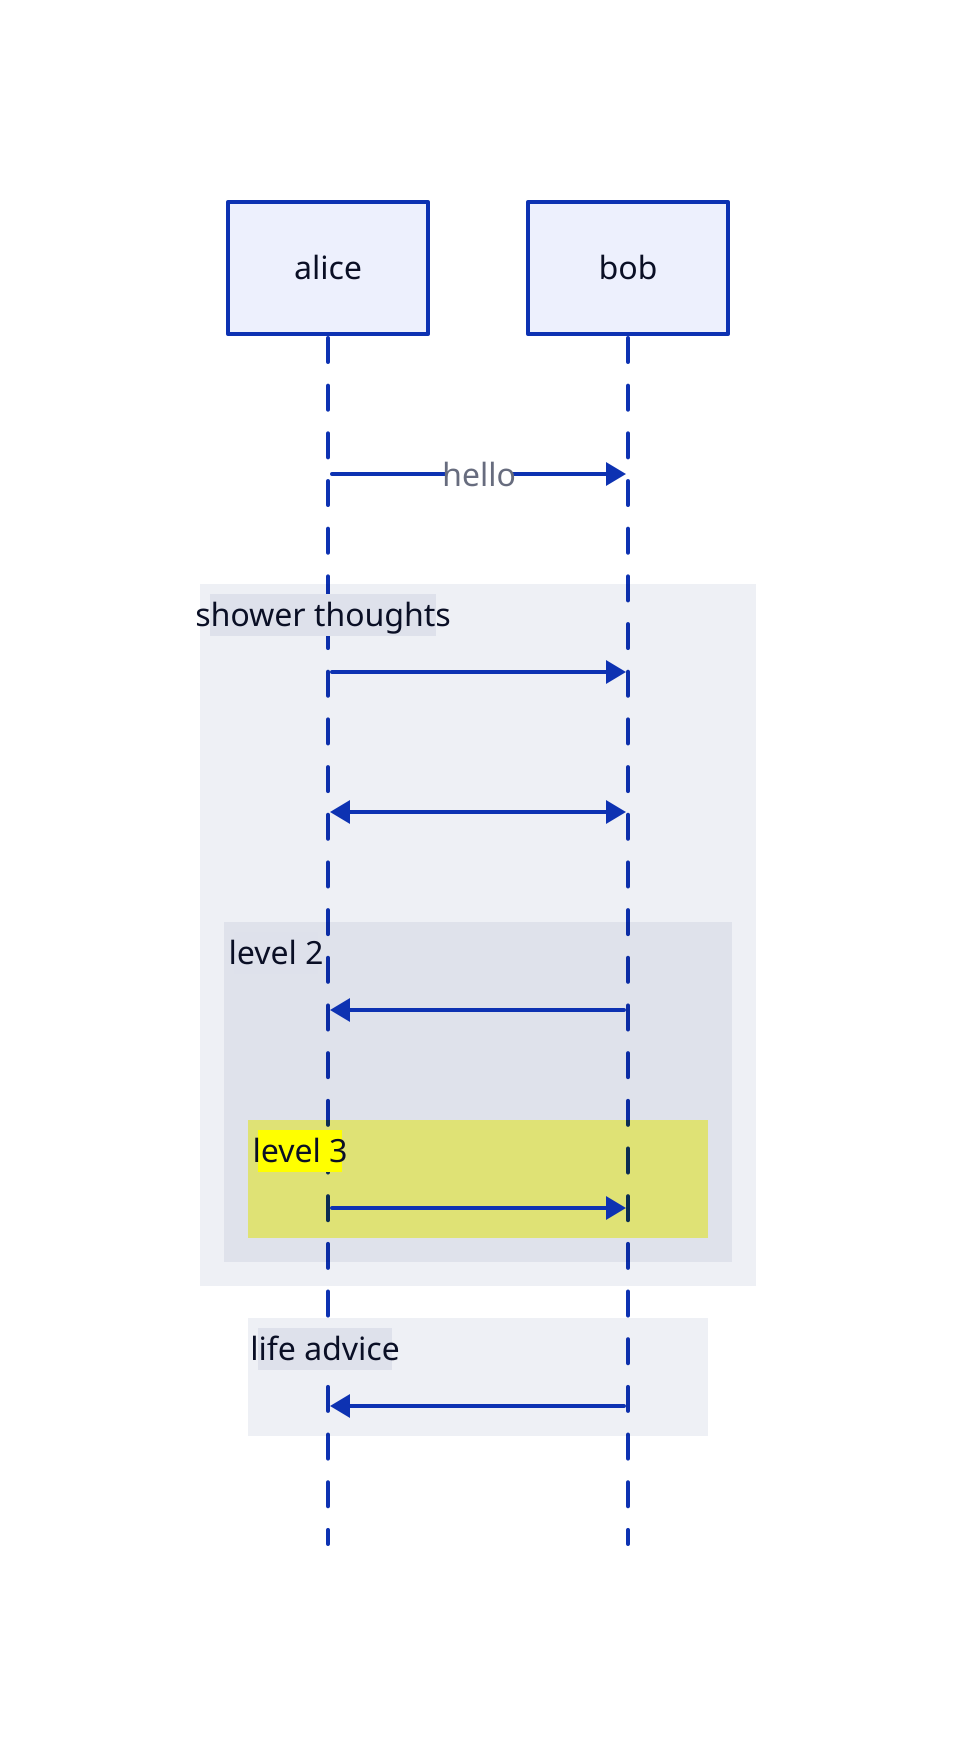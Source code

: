 shape: sequence_diagram
alice
bob
alice -> bob: hello
shower thoughts {
    alice -> bob
    alice <-> bob
    level 2 {
        bob -> alice
        level 3 {
            style {
                fill: yellow
            }
            alice -> bob
        }
    }
}
life advice {
    bob -> alice
}
